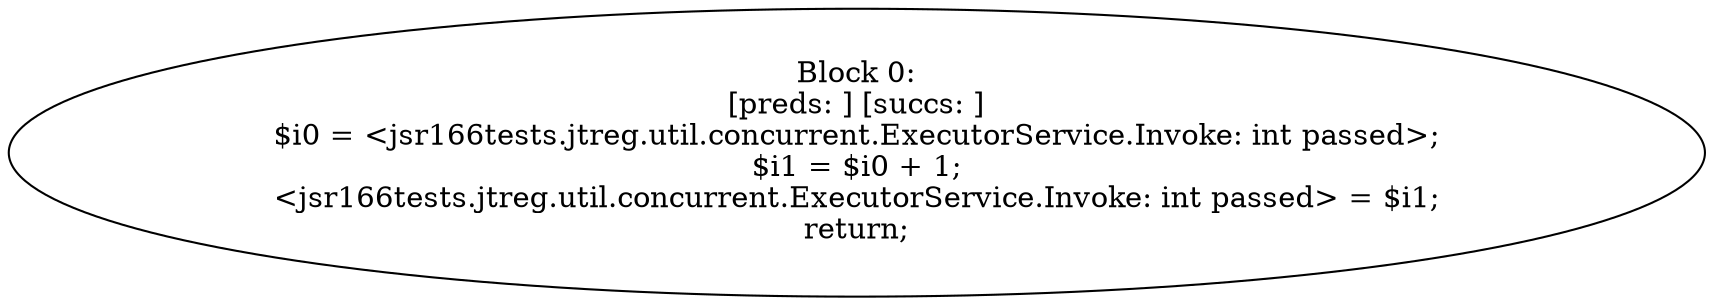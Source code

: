 digraph "unitGraph" {
    "Block 0:
[preds: ] [succs: ]
$i0 = <jsr166tests.jtreg.util.concurrent.ExecutorService.Invoke: int passed>;
$i1 = $i0 + 1;
<jsr166tests.jtreg.util.concurrent.ExecutorService.Invoke: int passed> = $i1;
return;
"
}
